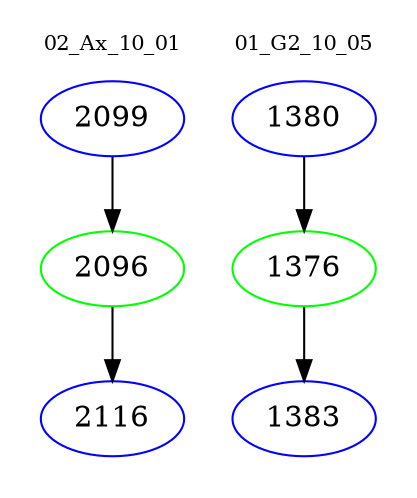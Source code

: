 digraph{
subgraph cluster_0 {
color = white
label = "02_Ax_10_01";
fontsize=10;
T0_2099 [label="2099", color="blue"]
T0_2099 -> T0_2096 [color="black"]
T0_2096 [label="2096", color="green"]
T0_2096 -> T0_2116 [color="black"]
T0_2116 [label="2116", color="blue"]
}
subgraph cluster_1 {
color = white
label = "01_G2_10_05";
fontsize=10;
T1_1380 [label="1380", color="blue"]
T1_1380 -> T1_1376 [color="black"]
T1_1376 [label="1376", color="green"]
T1_1376 -> T1_1383 [color="black"]
T1_1383 [label="1383", color="blue"]
}
}
